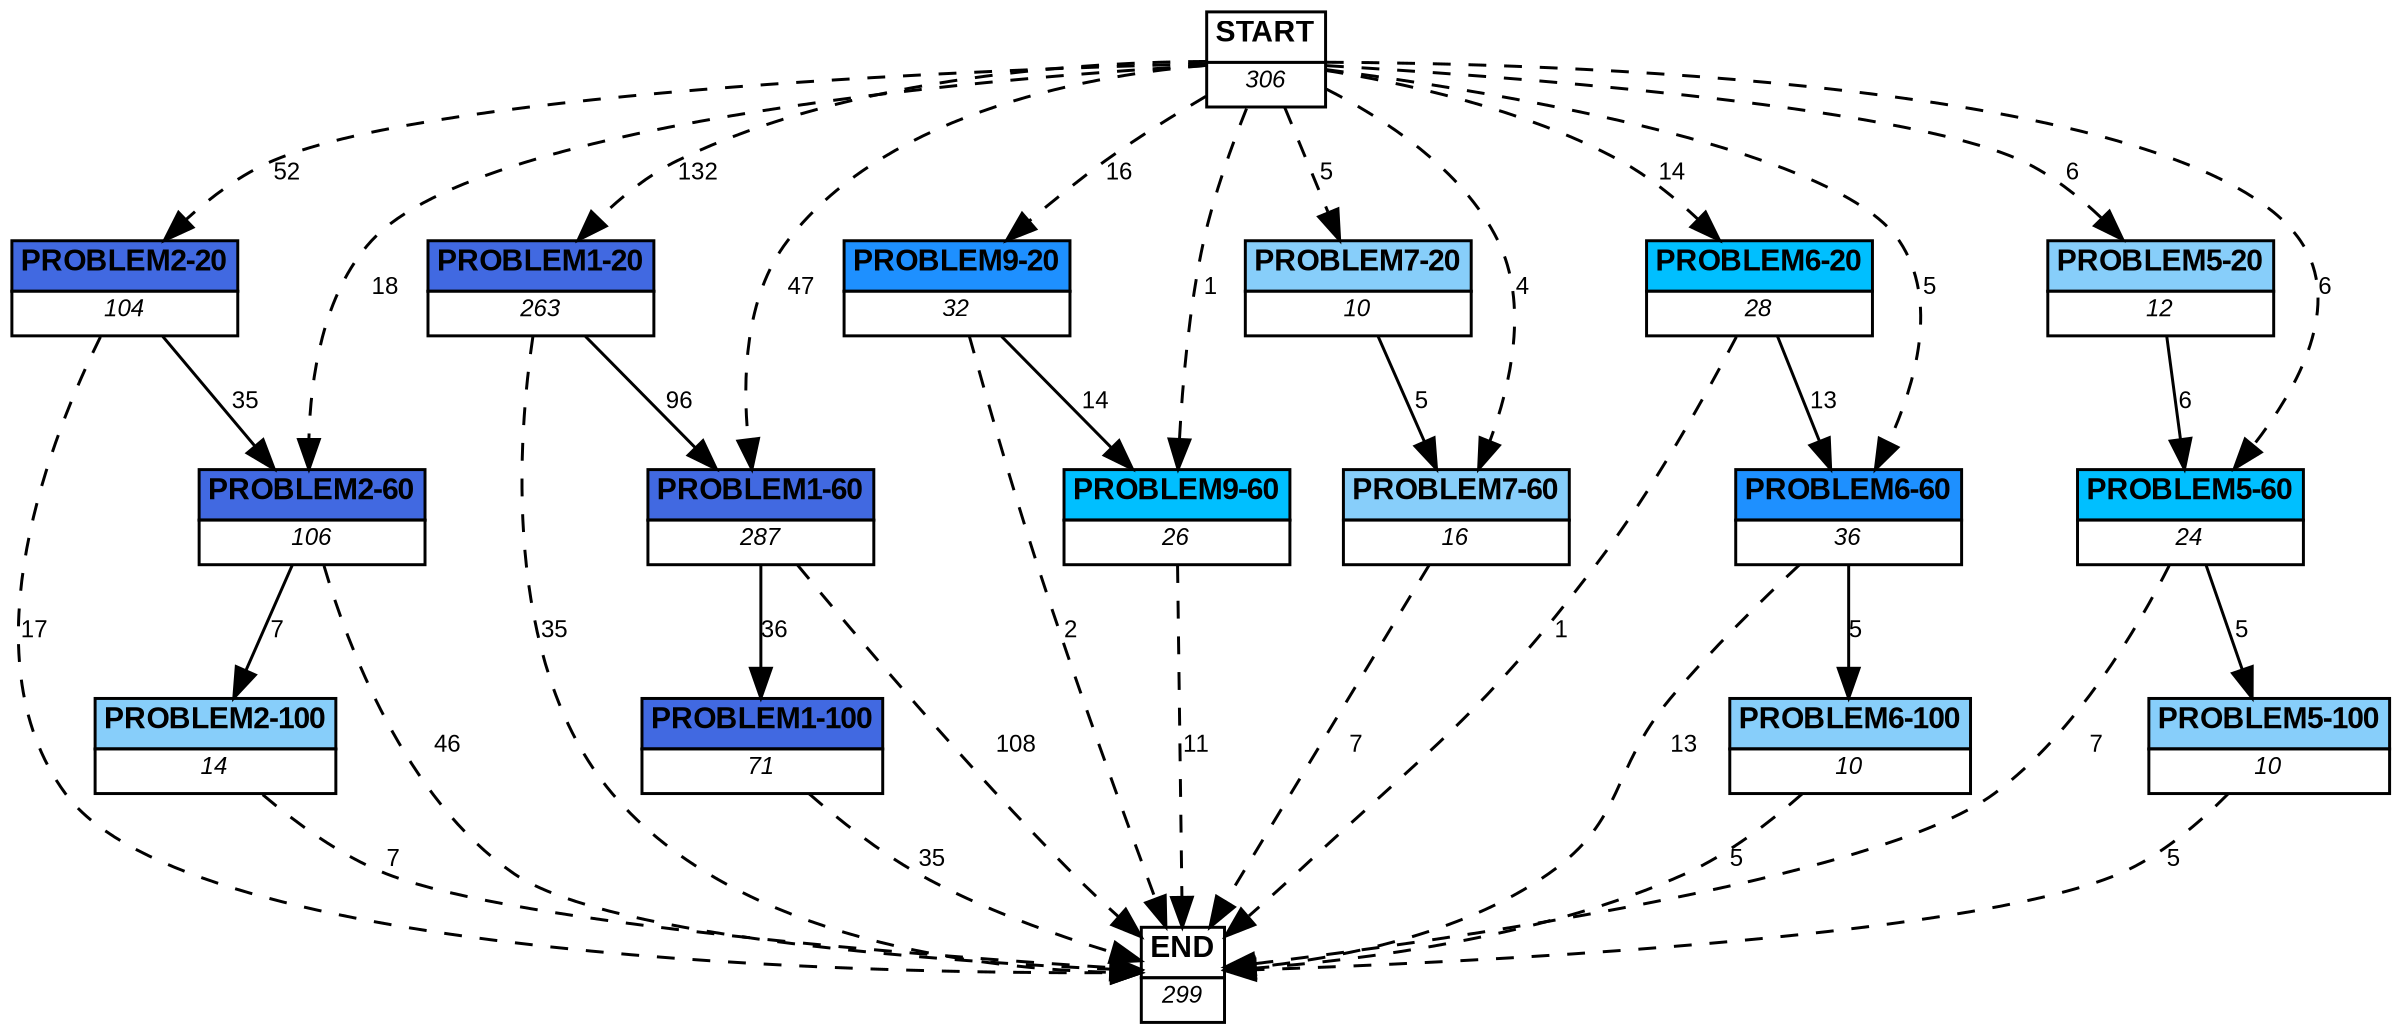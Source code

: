 digraph graphname {
	dpi = 150
	size="16,11!";
	margin = 0;
"PROBLEM2-20" [shape=plain, label=<<table border="0" cellborder="1" cellspacing="0"><tr><td bgcolor="royalblue"><FONT face="Arial" POINT-SIZE="10"><b>PROBLEM2-20</b></FONT></td></tr><tr><td bgcolor="white"><FONT face="Arial" POINT-SIZE="8"><i>104</i></FONT></td></tr></table>>]
"PROBLEM2-60" [shape=plain, label=<<table border="0" cellborder="1" cellspacing="0"><tr><td bgcolor="royalblue"><FONT face="Arial" POINT-SIZE="10"><b>PROBLEM2-60</b></FONT></td></tr><tr><td bgcolor="white"><FONT face="Arial" POINT-SIZE="8"><i>106</i></FONT></td></tr></table>>]
"PROBLEM1-20" [shape=plain, label=<<table border="0" cellborder="1" cellspacing="0"><tr><td bgcolor="royalblue"><FONT face="Arial" POINT-SIZE="10"><b>PROBLEM1-20</b></FONT></td></tr><tr><td bgcolor="white"><FONT face="Arial" POINT-SIZE="8"><i>263</i></FONT></td></tr></table>>]
"PROBLEM9-20" [shape=plain, label=<<table border="0" cellborder="1" cellspacing="0"><tr><td bgcolor="dodgerblue"><FONT face="Arial" POINT-SIZE="10"><b>PROBLEM9-20</b></FONT></td></tr><tr><td bgcolor="white"><FONT face="Arial" POINT-SIZE="8"><i>32</i></FONT></td></tr></table>>]
"PROBLEM9-60" [shape=plain, label=<<table border="0" cellborder="1" cellspacing="0"><tr><td bgcolor="deepskyblue"><FONT face="Arial" POINT-SIZE="10"><b>PROBLEM9-60</b></FONT></td></tr><tr><td bgcolor="white"><FONT face="Arial" POINT-SIZE="8"><i>26</i></FONT></td></tr></table>>]
"PROBLEM7-20" [shape=plain, label=<<table border="0" cellborder="1" cellspacing="0"><tr><td bgcolor="lightskyblue"><FONT face="Arial" POINT-SIZE="10"><b>PROBLEM7-20</b></FONT></td></tr><tr><td bgcolor="white"><FONT face="Arial" POINT-SIZE="8"><i>10</i></FONT></td></tr></table>>]
"PROBLEM7-60" [shape=plain, label=<<table border="0" cellborder="1" cellspacing="0"><tr><td bgcolor="lightskyblue"><FONT face="Arial" POINT-SIZE="10"><b>PROBLEM7-60</b></FONT></td></tr><tr><td bgcolor="white"><FONT face="Arial" POINT-SIZE="8"><i>16</i></FONT></td></tr></table>>]
"PROBLEM1-60" [shape=plain, label=<<table border="0" cellborder="1" cellspacing="0"><tr><td bgcolor="royalblue"><FONT face="Arial" POINT-SIZE="10"><b>PROBLEM1-60</b></FONT></td></tr><tr><td bgcolor="white"><FONT face="Arial" POINT-SIZE="8"><i>287</i></FONT></td></tr></table>>]
"PROBLEM6-20" [shape=plain, label=<<table border="0" cellborder="1" cellspacing="0"><tr><td bgcolor="deepskyblue"><FONT face="Arial" POINT-SIZE="10"><b>PROBLEM6-20</b></FONT></td></tr><tr><td bgcolor="white"><FONT face="Arial" POINT-SIZE="8"><i>28</i></FONT></td></tr></table>>]
"PROBLEM6-60" [shape=plain, label=<<table border="0" cellborder="1" cellspacing="0"><tr><td bgcolor="dodgerblue"><FONT face="Arial" POINT-SIZE="10"><b>PROBLEM6-60</b></FONT></td></tr><tr><td bgcolor="white"><FONT face="Arial" POINT-SIZE="8"><i>36</i></FONT></td></tr></table>>]
"PROBLEM6-100" [shape=plain, label=<<table border="0" cellborder="1" cellspacing="0"><tr><td bgcolor="lightskyblue"><FONT face="Arial" POINT-SIZE="10"><b>PROBLEM6-100</b></FONT></td></tr><tr><td bgcolor="white"><FONT face="Arial" POINT-SIZE="8"><i>10</i></FONT></td></tr></table>>]
"PROBLEM1-100" [shape=plain, label=<<table border="0" cellborder="1" cellspacing="0"><tr><td bgcolor="royalblue"><FONT face="Arial" POINT-SIZE="10"><b>PROBLEM1-100</b></FONT></td></tr><tr><td bgcolor="white"><FONT face="Arial" POINT-SIZE="8"><i>71</i></FONT></td></tr></table>>]
"PROBLEM2-100" [shape=plain, label=<<table border="0" cellborder="1" cellspacing="0"><tr><td bgcolor="lightskyblue"><FONT face="Arial" POINT-SIZE="10"><b>PROBLEM2-100</b></FONT></td></tr><tr><td bgcolor="white"><FONT face="Arial" POINT-SIZE="8"><i>14</i></FONT></td></tr></table>>]
"PROBLEM5-20" [shape=plain, label=<<table border="0" cellborder="1" cellspacing="0"><tr><td bgcolor="lightskyblue"><FONT face="Arial" POINT-SIZE="10"><b>PROBLEM5-20</b></FONT></td></tr><tr><td bgcolor="white"><FONT face="Arial" POINT-SIZE="8"><i>12</i></FONT></td></tr></table>>]
"PROBLEM5-60" [shape=plain, label=<<table border="0" cellborder="1" cellspacing="0"><tr><td bgcolor="deepskyblue"><FONT face="Arial" POINT-SIZE="10"><b>PROBLEM5-60</b></FONT></td></tr><tr><td bgcolor="white"><FONT face="Arial" POINT-SIZE="8"><i>24</i></FONT></td></tr></table>>]
"PROBLEM5-100" [shape=plain, label=<<table border="0" cellborder="1" cellspacing="0"><tr><td bgcolor="lightskyblue"><FONT face="Arial" POINT-SIZE="10"><b>PROBLEM5-100</b></FONT></td></tr><tr><td bgcolor="white"><FONT face="Arial" POINT-SIZE="8"><i>10</i></FONT></td></tr></table>>]
"START" [shape=plain, label=<<table border="0" cellborder="1" cellspacing="0"><tr><td bgcolor="white"><FONT face="Arial" POINT-SIZE="10"><b>START</b></FONT></td></tr><tr><td bgcolor="white"><FONT face="Arial" POINT-SIZE="8"><i>306</i></FONT></td></tr></table>>]
"END" [shape=plain, label=<<table border="0" cellborder="1" cellspacing="0"><tr><td bgcolor="white"><FONT face="Arial" POINT-SIZE="10"><b>END</b></FONT></td></tr><tr><td bgcolor="white"><FONT face="Arial" POINT-SIZE="8"><i>299</i></FONT></td></tr></table>>]
"PROBLEM2-20" -> "PROBLEM2-60" [ label ="35" labelfloat=false fontname="Arial" fontsize=8]
"PROBLEM2-20" -> "END" [ style = dashed label ="17" labelfloat=false fontname="Arial" fontsize=8]
"PROBLEM2-60" -> "PROBLEM2-100" [ label ="7" labelfloat=false fontname="Arial" fontsize=8]
"PROBLEM2-60" -> "END" [ style = dashed label ="46" labelfloat=false fontname="Arial" fontsize=8]
"PROBLEM1-20" -> "PROBLEM1-60" [ label ="96" labelfloat=false fontname="Arial" fontsize=8]
"PROBLEM1-20" -> "END" [ style = dashed label ="35" labelfloat=false fontname="Arial" fontsize=8]
"PROBLEM9-20" -> "PROBLEM9-60" [ label ="14" labelfloat=false fontname="Arial" fontsize=8]
"PROBLEM9-20" -> "END" [ style = dashed label ="2" labelfloat=false fontname="Arial" fontsize=8]
"PROBLEM9-60" -> "END" [ style = dashed label ="11" labelfloat=false fontname="Arial" fontsize=8]
"PROBLEM7-20" -> "PROBLEM7-60" [ label ="5" labelfloat=false fontname="Arial" fontsize=8]
"PROBLEM7-60" -> "END" [ style = dashed label ="7" labelfloat=false fontname="Arial" fontsize=8]
"PROBLEM1-60" -> "PROBLEM1-100" [ label ="36" labelfloat=false fontname="Arial" fontsize=8]
"PROBLEM1-60" -> "END" [ style = dashed label ="108" labelfloat=false fontname="Arial" fontsize=8]
"PROBLEM6-20" -> "PROBLEM6-60" [ label ="13" labelfloat=false fontname="Arial" fontsize=8]
"PROBLEM6-20" -> "END" [ style = dashed label ="1" labelfloat=false fontname="Arial" fontsize=8]
"PROBLEM6-60" -> "PROBLEM6-100" [ label ="5" labelfloat=false fontname="Arial" fontsize=8]
"PROBLEM6-60" -> "END" [ style = dashed label ="13" labelfloat=false fontname="Arial" fontsize=8]
"PROBLEM6-100" -> "END" [ style = dashed label ="5" labelfloat=false fontname="Arial" fontsize=8]
"PROBLEM1-100" -> "END" [ style = dashed label ="35" labelfloat=false fontname="Arial" fontsize=8]
"PROBLEM2-100" -> "END" [ style = dashed label ="7" labelfloat=false fontname="Arial" fontsize=8]
"PROBLEM5-20" -> "PROBLEM5-60" [ label ="6" labelfloat=false fontname="Arial" fontsize=8]
"PROBLEM5-60" -> "PROBLEM5-100" [ label ="5" labelfloat=false fontname="Arial" fontsize=8]
"PROBLEM5-60" -> "END" [ style = dashed label ="7" labelfloat=false fontname="Arial" fontsize=8]
"PROBLEM5-100" -> "END" [ style = dashed label ="5" labelfloat=false fontname="Arial" fontsize=8]
"START" -> "PROBLEM2-20" [ style = dashed label ="52" labelfloat=false fontname="Arial" fontsize=8]
"START" -> "PROBLEM2-60" [ style = dashed label ="18" labelfloat=false fontname="Arial" fontsize=8]
"START" -> "PROBLEM1-20" [ style = dashed label ="132" labelfloat=false fontname="Arial" fontsize=8]
"START" -> "PROBLEM9-20" [ style = dashed label ="16" labelfloat=false fontname="Arial" fontsize=8]
"START" -> "PROBLEM9-60" [ style = dashed label ="1" labelfloat=false fontname="Arial" fontsize=8]
"START" -> "PROBLEM7-20" [ style = dashed label ="5" labelfloat=false fontname="Arial" fontsize=8]
"START" -> "PROBLEM7-60" [ style = dashed label ="4" labelfloat=false fontname="Arial" fontsize=8]
"START" -> "PROBLEM1-60" [ style = dashed label ="47" labelfloat=false fontname="Arial" fontsize=8]
"START" -> "PROBLEM6-20" [ style = dashed label ="14" labelfloat=false fontname="Arial" fontsize=8]
"START" -> "PROBLEM6-60" [ style = dashed label ="5" labelfloat=false fontname="Arial" fontsize=8]
"START" -> "PROBLEM5-20" [ style = dashed label ="6" labelfloat=false fontname="Arial" fontsize=8]
"START" -> "PROBLEM5-60" [ style = dashed label ="6" labelfloat=false fontname="Arial" fontsize=8]
}